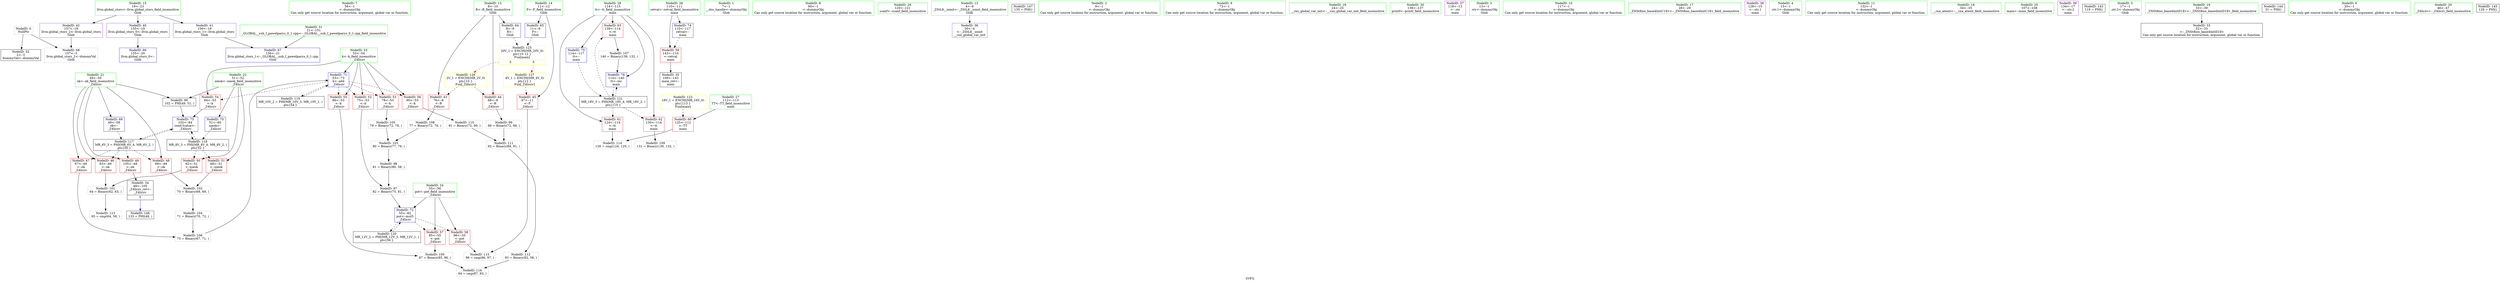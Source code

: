 digraph "SVFG" {
	label="SVFG";

	Node0x55df6611cfd0 [shape=record,color=grey,label="{NodeID: 0\nNullPtr}"];
	Node0x55df6611cfd0 -> Node0x55df66130b00[style=solid];
	Node0x55df6611cfd0 -> Node0x55df66133a10[style=solid];
	Node0x55df6612f5f0 [shape=record,color=green,label="{NodeID: 7\n58\<--1\n\<--dummyObj\nCan only get source location for instruction, argument, global var or function.}"];
	Node0x55df66131df0 [shape=record,color=grey,label="{NodeID: 97\n82 = Binary(75, 81, )\n}"];
	Node0x55df66131df0 -> Node0x55df66133d80[style=solid];
	Node0x55df6612fa50 [shape=record,color=green,label="{NodeID: 14\n11\<--12\nF\<--F_field_insensitive\nGlob }"];
	Node0x55df6612fa50 -> Node0x55df66131680[style=solid];
	Node0x55df6612fa50 -> Node0x55df66133710[style=solid];
	Node0x55df66136760 [shape=record,color=grey,label="{NodeID: 104\n71 = Binary(70, 72, )\n}"];
	Node0x55df66136760 -> Node0x55df66136a60[style=solid];
	Node0x55df66130150 [shape=record,color=green,label="{NodeID: 21\n49\<--50\nok\<--ok_field_insensitive\n_Z4liczv\n}"];
	Node0x55df66130150 -> Node0x55df66131750[style=solid];
	Node0x55df66130150 -> Node0x55df66131820[style=solid];
	Node0x55df66130150 -> Node0x55df66132910[style=solid];
	Node0x55df66130150 -> Node0x55df661329e0[style=solid];
	Node0x55df66130150 -> Node0x55df66133b10[style=solid];
	Node0x55df66130150 -> Node0x55df65fb4780[style=solid];
	Node0x55df661371e0 [shape=record,color=grey,label="{NodeID: 111\n92 = Binary(89, 91, )\n}"];
	Node0x55df661371e0 -> Node0x55df66137360[style=solid];
	Node0x55df66130730 [shape=record,color=green,label="{NodeID: 28\n114\<--115\ntt\<--tt_field_insensitive\nmain\n}"];
	Node0x55df66130730 -> Node0x55df661333a0[style=solid];
	Node0x55df66130730 -> Node0x55df66133470[style=solid];
	Node0x55df66130730 -> Node0x55df66133540[style=solid];
	Node0x55df66130730 -> Node0x55df66133ff0[style=solid];
	Node0x55df66130730 -> Node0x55df661340c0[style=solid];
	Node0x55df6613bb90 [shape=record,color=black,label="{NodeID: 118\nMR_8V_3 = PHI(MR_8V_4, MR_8V_2, )\npts\{52 \}\n}"];
	Node0x55df6613bb90 -> Node0x55df66132ab0[style=dashed];
	Node0x55df6613bb90 -> Node0x55df66132b80[style=dashed];
	Node0x55df6613bb90 -> Node0x55df66133e50[style=dashed];
	Node0x55df66130dd0 [shape=record,color=black,label="{NodeID: 35\n109\<--143\nmain_ret\<--\nmain\n}"];
	Node0x55df6613dc70 [shape=record,color=yellow,style=double,label="{NodeID: 125\n20V_1 = ENCHI(MR_20V_0)\npts\{10 12 \}\nFun[main]|{<s0>5|<s1>5}}"];
	Node0x55df6613dc70:s0 -> Node0x55df6613dd50[style=dashed,color=red];
	Node0x55df6613dc70:s1 -> Node0x55df6613de60[style=dashed,color=red];
	Node0x55df661313e0 [shape=record,color=purple,label="{NodeID: 42\n157\<--19\nllvm.global_ctors_2\<--llvm.global_ctors\nGlob }"];
	Node0x55df661313e0 -> Node0x55df66133a10[style=solid];
	Node0x55df661329e0 [shape=record,color=red,label="{NodeID: 49\n105\<--49\n\<--ok\n_Z4liczv\n}"];
	Node0x55df661329e0 -> Node0x55df66130d00[style=solid];
	Node0x55df66132f90 [shape=record,color=red,label="{NodeID: 56\n90\<--53\n\<--k\n_Z4liczv\n}"];
	Node0x55df66132f90 -> Node0x55df66137060[style=solid];
	Node0x55df66143e20 [shape=record,color=black,label="{NodeID: 146\n133 = PHI(48, )\n}"];
	Node0x55df66133540 [shape=record,color=red,label="{NodeID: 63\n139\<--114\n\<--tt\nmain\n}"];
	Node0x55df66133540 -> Node0x55df66136be0[style=solid];
	Node0x55df66133be0 [shape=record,color=blue,label="{NodeID: 70\n51\<--60\nnieok\<--\n_Z4liczv\n}"];
	Node0x55df66133be0 -> Node0x55df6613bb90[style=dashed];
	Node0x55df6612f290 [shape=record,color=green,label="{NodeID: 1\n7\<--1\n__dso_handle\<--dummyObj\nGlob }"];
	Node0x55df6612f680 [shape=record,color=green,label="{NodeID: 8\n60\<--1\n\<--dummyObj\nCan only get source location for instruction, argument, global var or function.}"];
	Node0x55df66131f70 [shape=record,color=grey,label="{NodeID: 98\n81 = Binary(80, 58, )\n}"];
	Node0x55df66131f70 -> Node0x55df66131df0[style=solid];
	Node0x55df6612fb50 [shape=record,color=green,label="{NodeID: 15\n19\<--23\nllvm.global_ctors\<--llvm.global_ctors_field_insensitive\nGlob }"];
	Node0x55df6612fb50 -> Node0x55df661311e0[style=solid];
	Node0x55df6612fb50 -> Node0x55df661312e0[style=solid];
	Node0x55df6612fb50 -> Node0x55df661313e0[style=solid];
	Node0x55df661368e0 [shape=record,color=grey,label="{NodeID: 105\n79 = Binary(72, 78, )\n}"];
	Node0x55df661368e0 -> Node0x55df661365e0[style=solid];
	Node0x55df66130220 [shape=record,color=green,label="{NodeID: 22\n51\<--52\nnieok\<--nieok_field_insensitive\n_Z4liczv\n}"];
	Node0x55df66130220 -> Node0x55df66132ab0[style=solid];
	Node0x55df66130220 -> Node0x55df66132b80[style=solid];
	Node0x55df66130220 -> Node0x55df66133be0[style=solid];
	Node0x55df66130220 -> Node0x55df65fb4780[style=solid];
	Node0x55df66137360 [shape=record,color=grey,label="{NodeID: 112\n93 = Binary(92, 58, )\n}"];
	Node0x55df66137360 -> Node0x55df66137960[style=solid];
	Node0x55df66130800 [shape=record,color=green,label="{NodeID: 29\n120\<--121\nscanf\<--scanf_field_insensitive\n}"];
	Node0x55df6613c090 [shape=record,color=black,label="{NodeID: 119\nMR_10V_2 = PHI(MR_10V_3, MR_10V_1, )\npts\{54 \}\n}"];
	Node0x55df6613c090 -> Node0x55df66133cb0[style=dashed];
	Node0x55df66130ea0 [shape=record,color=purple,label="{NodeID: 36\n30\<--4\n\<--_ZStL8__ioinit\n__cxx_global_var_init\n}"];
	Node0x55df6613dd50 [shape=record,color=yellow,style=double,label="{NodeID: 126\n2V_1 = ENCHI(MR_2V_0)\npts\{10 \}\nFun[_Z4liczv]}"];
	Node0x55df6613dd50 -> Node0x55df661314e0[style=dashed];
	Node0x55df6613dd50 -> Node0x55df661315b0[style=dashed];
	Node0x55df661314e0 [shape=record,color=red,label="{NodeID: 43\n76\<--8\n\<--R\n_Z4liczv\n}"];
	Node0x55df661314e0 -> Node0x55df66136d60[style=solid];
	Node0x55df66132ab0 [shape=record,color=red,label="{NodeID: 50\n62\<--51\n\<--nieok\n_Z4liczv\n}"];
	Node0x55df66132ab0 -> Node0x55df661362e0[style=solid];
	Node0x55df66133060 [shape=record,color=red,label="{NodeID: 57\n85\<--55\n\<--pot\n_Z4liczv\n}"];
	Node0x55df66133060 -> Node0x55df66136160[style=solid];
	Node0x55df66144010 [shape=record,color=black,label="{NodeID: 147\n135 = PHI()\n}"];
	Node0x55df66133610 [shape=record,color=blue,label="{NodeID: 64\n8\<--9\nR\<--\nGlob }"];
	Node0x55df66133610 -> Node0x55df6613dc70[style=dashed];
	Node0x55df66133cb0 [shape=record,color=blue,label="{NodeID: 71\n53\<--73\nk\<--add\n_Z4liczv\n}"];
	Node0x55df66133cb0 -> Node0x55df66132c50[style=dashed];
	Node0x55df66133cb0 -> Node0x55df66132d20[style=dashed];
	Node0x55df66133cb0 -> Node0x55df66132df0[style=dashed];
	Node0x55df66133cb0 -> Node0x55df66132ec0[style=dashed];
	Node0x55df66133cb0 -> Node0x55df66132f90[style=dashed];
	Node0x55df66133cb0 -> Node0x55df6613c090[style=dashed];
	Node0x55df6612f320 [shape=record,color=green,label="{NodeID: 2\n9\<--1\n\<--dummyObj\nCan only get source location for instruction, argument, global var or function.}"];
	Node0x55df6612f710 [shape=record,color=green,label="{NodeID: 9\n72\<--1\n\<--dummyObj\nCan only get source location for instruction, argument, global var or function.}"];
	Node0x55df66135fe0 [shape=record,color=grey,label="{NodeID: 99\n89 = Binary(72, 88, )\n}"];
	Node0x55df66135fe0 -> Node0x55df661371e0[style=solid];
	Node0x55df6612fc50 [shape=record,color=green,label="{NodeID: 16\n24\<--25\n__cxx_global_var_init\<--__cxx_global_var_init_field_insensitive\n}"];
	Node0x55df66136a60 [shape=record,color=grey,label="{NodeID: 106\n73 = Binary(67, 71, )\n}"];
	Node0x55df66136a60 -> Node0x55df66133cb0[style=solid];
	Node0x55df661302f0 [shape=record,color=green,label="{NodeID: 23\n53\<--54\nk\<--k_field_insensitive\n_Z4liczv\n}"];
	Node0x55df661302f0 -> Node0x55df66132c50[style=solid];
	Node0x55df661302f0 -> Node0x55df66132d20[style=solid];
	Node0x55df661302f0 -> Node0x55df66132df0[style=solid];
	Node0x55df661302f0 -> Node0x55df66132ec0[style=solid];
	Node0x55df661302f0 -> Node0x55df66132f90[style=solid];
	Node0x55df661302f0 -> Node0x55df66133cb0[style=solid];
	Node0x55df661374e0 [shape=record,color=grey,label="{NodeID: 113\n65 = cmp(64, 58, )\n}"];
	Node0x55df66130900 [shape=record,color=green,label="{NodeID: 30\n136\<--137\nprintf\<--printf_field_insensitive\n}"];
	Node0x55df6613c590 [shape=record,color=black,label="{NodeID: 120\nMR_12V_2 = PHI(MR_12V_3, MR_12V_1, )\npts\{56 \}\n}"];
	Node0x55df6613c590 -> Node0x55df66133d80[style=dashed];
	Node0x55df66130f70 [shape=record,color=purple,label="{NodeID: 37\n118\<--13\n\<--.str\nmain\n}"];
	Node0x55df6613de60 [shape=record,color=yellow,style=double,label="{NodeID: 127\n4V_1 = ENCHI(MR_4V_0)\npts\{12 \}\nFun[_Z4liczv]}"];
	Node0x55df6613de60 -> Node0x55df66131680[style=dashed];
	Node0x55df661315b0 [shape=record,color=red,label="{NodeID: 44\n88\<--8\n\<--R\n_Z4liczv\n}"];
	Node0x55df661315b0 -> Node0x55df66135fe0[style=solid];
	Node0x55df66132b80 [shape=record,color=red,label="{NodeID: 51\n68\<--51\n\<--nieok\n_Z4liczv\n}"];
	Node0x55df66132b80 -> Node0x55df66136460[style=solid];
	Node0x55df66133130 [shape=record,color=red,label="{NodeID: 58\n96\<--55\n\<--pot\n_Z4liczv\n}"];
	Node0x55df66133130 -> Node0x55df661377e0[style=solid];
	Node0x55df66133710 [shape=record,color=blue,label="{NodeID: 65\n11\<--9\nF\<--\nGlob }"];
	Node0x55df66133710 -> Node0x55df6613dc70[style=dashed];
	Node0x55df66133d80 [shape=record,color=blue,label="{NodeID: 72\n55\<--82\npot\<--mul5\n_Z4liczv\n}"];
	Node0x55df66133d80 -> Node0x55df66133060[style=dashed];
	Node0x55df66133d80 -> Node0x55df66133130[style=dashed];
	Node0x55df66133d80 -> Node0x55df6613c590[style=dashed];
	Node0x55df6612f3b0 [shape=record,color=green,label="{NodeID: 3\n13\<--1\n.str\<--dummyObj\nGlob }"];
	Node0x55df6612f7a0 [shape=record,color=green,label="{NodeID: 10\n117\<--1\n\<--dummyObj\nCan only get source location for instruction, argument, global var or function.}"];
	Node0x55df66136160 [shape=record,color=grey,label="{NodeID: 100\n87 = Binary(85, 86, )\n}"];
	Node0x55df66136160 -> Node0x55df66137960[style=solid];
	Node0x55df6612fd50 [shape=record,color=green,label="{NodeID: 17\n28\<--29\n_ZNSt8ios_base4InitC1Ev\<--_ZNSt8ios_base4InitC1Ev_field_insensitive\n}"];
	Node0x55df66136be0 [shape=record,color=grey,label="{NodeID: 107\n140 = Binary(139, 132, )\n}"];
	Node0x55df66136be0 -> Node0x55df661340c0[style=solid];
	Node0x55df661303c0 [shape=record,color=green,label="{NodeID: 24\n55\<--56\npot\<--pot_field_insensitive\n_Z4liczv\n}"];
	Node0x55df661303c0 -> Node0x55df66133060[style=solid];
	Node0x55df661303c0 -> Node0x55df66133130[style=solid];
	Node0x55df661303c0 -> Node0x55df66133d80[style=solid];
	Node0x55df66137660 [shape=record,color=grey,label="{NodeID: 114\n126 = cmp(124, 125, )\n}"];
	Node0x55df66130a00 [shape=record,color=green,label="{NodeID: 31\n21\<--151\n_GLOBAL__sub_I_pawelparys_0_1.cpp\<--_GLOBAL__sub_I_pawelparys_0_1.cpp_field_insensitive\n}"];
	Node0x55df66130a00 -> Node0x55df66133910[style=solid];
	Node0x55df6613ca90 [shape=record,color=black,label="{NodeID: 121\nMR_18V_3 = PHI(MR_18V_4, MR_18V_2, )\npts\{115 \}\n}"];
	Node0x55df6613ca90 -> Node0x55df661333a0[style=dashed];
	Node0x55df6613ca90 -> Node0x55df66133470[style=dashed];
	Node0x55df6613ca90 -> Node0x55df66133540[style=dashed];
	Node0x55df6613ca90 -> Node0x55df661340c0[style=dashed];
	Node0x55df66131040 [shape=record,color=purple,label="{NodeID: 38\n128\<--15\n\<--.str.1\nmain\n}"];
	Node0x55df66131680 [shape=record,color=red,label="{NodeID: 45\n97\<--11\n\<--F\n_Z4liczv\n}"];
	Node0x55df66131680 -> Node0x55df661377e0[style=solid];
	Node0x55df66132c50 [shape=record,color=red,label="{NodeID: 52\n75\<--53\n\<--k\n_Z4liczv\n}"];
	Node0x55df66132c50 -> Node0x55df66131df0[style=solid];
	Node0x55df66133200 [shape=record,color=red,label="{NodeID: 59\n143\<--110\n\<--retval\nmain\n}"];
	Node0x55df66133200 -> Node0x55df66130dd0[style=solid];
	Node0x55df66133810 [shape=record,color=blue,label="{NodeID: 66\n155\<--20\nllvm.global_ctors_0\<--\nGlob }"];
	Node0x55df66133e50 [shape=record,color=blue,label="{NodeID: 73\n102\<--84\ncond-lvalue\<--\n_Z4liczv\n}"];
	Node0x55df66133e50 -> Node0x55df6613b690[style=dashed];
	Node0x55df66133e50 -> Node0x55df6613bb90[style=dashed];
	Node0x55df6612f440 [shape=record,color=green,label="{NodeID: 4\n15\<--1\n.str.1\<--dummyObj\nGlob }"];
	Node0x55df6612f830 [shape=record,color=green,label="{NodeID: 11\n132\<--1\n\<--dummyObj\nCan only get source location for instruction, argument, global var or function.}"];
	Node0x55df661362e0 [shape=record,color=grey,label="{NodeID: 101\n64 = Binary(62, 63, )\n}"];
	Node0x55df661362e0 -> Node0x55df661374e0[style=solid];
	Node0x55df6612fe50 [shape=record,color=green,label="{NodeID: 18\n34\<--35\n__cxa_atexit\<--__cxa_atexit_field_insensitive\n}"];
	Node0x55df66136d60 [shape=record,color=grey,label="{NodeID: 108\n77 = Binary(72, 76, )\n}"];
	Node0x55df66136d60 -> Node0x55df661365e0[style=solid];
	Node0x55df66130490 [shape=record,color=green,label="{NodeID: 25\n107\<--108\nmain\<--main_field_insensitive\n}"];
	Node0x55df661377e0 [shape=record,color=grey,label="{NodeID: 115\n98 = cmp(96, 97, )\n}"];
	Node0x55df66130b00 [shape=record,color=black,label="{NodeID: 32\n2\<--3\ndummyVal\<--dummyVal\n}"];
	Node0x55df66131110 [shape=record,color=purple,label="{NodeID: 39\n134\<--17\n\<--.str.2\nmain\n}"];
	Node0x55df66131750 [shape=record,color=red,label="{NodeID: 46\n63\<--49\n\<--ok\n_Z4liczv\n}"];
	Node0x55df66131750 -> Node0x55df661362e0[style=solid];
	Node0x55df66132d20 [shape=record,color=red,label="{NodeID: 53\n78\<--53\n\<--k\n_Z4liczv\n}"];
	Node0x55df66132d20 -> Node0x55df661368e0[style=solid];
	Node0x55df66143b20 [shape=record,color=black,label="{NodeID: 143\n119 = PHI()\n}"];
	Node0x55df661332d0 [shape=record,color=red,label="{NodeID: 60\n125\<--112\n\<--TT\nmain\n}"];
	Node0x55df661332d0 -> Node0x55df66137660[style=solid];
	Node0x55df66133910 [shape=record,color=blue,label="{NodeID: 67\n156\<--21\nllvm.global_ctors_1\<--_GLOBAL__sub_I_pawelparys_0_1.cpp\nGlob }"];
	Node0x55df66133f20 [shape=record,color=blue,label="{NodeID: 74\n110\<--117\nretval\<--\nmain\n}"];
	Node0x55df66133f20 -> Node0x55df66133200[style=dashed];
	Node0x55df6612f4d0 [shape=record,color=green,label="{NodeID: 5\n17\<--1\n.str.2\<--dummyObj\nGlob }"];
	Node0x55df6612f8c0 [shape=record,color=green,label="{NodeID: 12\n4\<--6\n_ZStL8__ioinit\<--_ZStL8__ioinit_field_insensitive\nGlob }"];
	Node0x55df6612f8c0 -> Node0x55df66130ea0[style=solid];
	Node0x55df66136460 [shape=record,color=grey,label="{NodeID: 102\n70 = Binary(68, 69, )\n}"];
	Node0x55df66136460 -> Node0x55df66136760[style=solid];
	Node0x55df6612ff50 [shape=record,color=green,label="{NodeID: 19\n33\<--39\n_ZNSt8ios_base4InitD1Ev\<--_ZNSt8ios_base4InitD1Ev_field_insensitive\n}"];
	Node0x55df6612ff50 -> Node0x55df66130c00[style=solid];
	Node0x55df66136ee0 [shape=record,color=grey,label="{NodeID: 109\n131 = Binary(130, 132, )\n}"];
	Node0x55df66130590 [shape=record,color=green,label="{NodeID: 26\n110\<--111\nretval\<--retval_field_insensitive\nmain\n}"];
	Node0x55df66130590 -> Node0x55df66133200[style=solid];
	Node0x55df66130590 -> Node0x55df66133f20[style=solid];
	Node0x55df66137960 [shape=record,color=grey,label="{NodeID: 116\n94 = cmp(87, 93, )\n}"];
	Node0x55df66130c00 [shape=record,color=black,label="{NodeID: 33\n32\<--33\n\<--_ZNSt8ios_base4InitD1Ev\nCan only get source location for instruction, argument, global var or function.}"];
	Node0x55df6613dab0 [shape=record,color=yellow,style=double,label="{NodeID: 123\n16V_1 = ENCHI(MR_16V_0)\npts\{113 \}\nFun[main]}"];
	Node0x55df6613dab0 -> Node0x55df661332d0[style=dashed];
	Node0x55df661311e0 [shape=record,color=purple,label="{NodeID: 40\n155\<--19\nllvm.global_ctors_0\<--llvm.global_ctors\nGlob }"];
	Node0x55df661311e0 -> Node0x55df66133810[style=solid];
	Node0x55df66131820 [shape=record,color=red,label="{NodeID: 47\n67\<--49\n\<--ok\n_Z4liczv\n}"];
	Node0x55df66131820 -> Node0x55df66136a60[style=solid];
	Node0x55df66132df0 [shape=record,color=red,label="{NodeID: 54\n84\<--53\n\<--k\n_Z4liczv\n}"];
	Node0x55df66132df0 -> Node0x55df66133e50[style=solid];
	Node0x55df66143c20 [shape=record,color=black,label="{NodeID: 144\n31 = PHI()\n}"];
	Node0x55df661333a0 [shape=record,color=red,label="{NodeID: 61\n124\<--114\n\<--tt\nmain\n}"];
	Node0x55df661333a0 -> Node0x55df66137660[style=solid];
	Node0x55df66133a10 [shape=record,color=blue, style = dotted,label="{NodeID: 68\n157\<--3\nllvm.global_ctors_2\<--dummyVal\nGlob }"];
	Node0x55df66133ff0 [shape=record,color=blue,label="{NodeID: 75\n114\<--117\ntt\<--\nmain\n}"];
	Node0x55df66133ff0 -> Node0x55df6613ca90[style=dashed];
	Node0x55df6612f560 [shape=record,color=green,label="{NodeID: 6\n20\<--1\n\<--dummyObj\nCan only get source location for instruction, argument, global var or function.}"];
	Node0x55df65fb4780 [shape=record,color=black,label="{NodeID: 96\n102 = PHI(49, 51, )\n}"];
	Node0x55df65fb4780 -> Node0x55df66133e50[style=solid];
	Node0x55df6612f950 [shape=record,color=green,label="{NodeID: 13\n8\<--10\nR\<--R_field_insensitive\nGlob }"];
	Node0x55df6612f950 -> Node0x55df661314e0[style=solid];
	Node0x55df6612f950 -> Node0x55df661315b0[style=solid];
	Node0x55df6612f950 -> Node0x55df66133610[style=solid];
	Node0x55df661365e0 [shape=record,color=grey,label="{NodeID: 103\n80 = Binary(77, 79, )\n}"];
	Node0x55df661365e0 -> Node0x55df66131f70[style=solid];
	Node0x55df66130050 [shape=record,color=green,label="{NodeID: 20\n46\<--47\n_Z4liczv\<--_Z4liczv_field_insensitive\n}"];
	Node0x55df66137060 [shape=record,color=grey,label="{NodeID: 110\n91 = Binary(72, 90, )\n}"];
	Node0x55df66137060 -> Node0x55df661371e0[style=solid];
	Node0x55df66130660 [shape=record,color=green,label="{NodeID: 27\n112\<--113\nTT\<--TT_field_insensitive\nmain\n}"];
	Node0x55df66130660 -> Node0x55df661332d0[style=solid];
	Node0x55df6613b690 [shape=record,color=black,label="{NodeID: 117\nMR_6V_3 = PHI(MR_6V_4, MR_6V_2, )\npts\{50 \}\n}"];
	Node0x55df6613b690 -> Node0x55df66131750[style=dashed];
	Node0x55df6613b690 -> Node0x55df66131820[style=dashed];
	Node0x55df6613b690 -> Node0x55df66132910[style=dashed];
	Node0x55df6613b690 -> Node0x55df661329e0[style=dashed];
	Node0x55df6613b690 -> Node0x55df66133e50[style=dashed];
	Node0x55df66130d00 [shape=record,color=black,label="{NodeID: 34\n48\<--105\n_Z4liczv_ret\<--\n_Z4liczv\n|{<s0>5}}"];
	Node0x55df66130d00:s0 -> Node0x55df66143e20[style=solid,color=blue];
	Node0x55df661312e0 [shape=record,color=purple,label="{NodeID: 41\n156\<--19\nllvm.global_ctors_1\<--llvm.global_ctors\nGlob }"];
	Node0x55df661312e0 -> Node0x55df66133910[style=solid];
	Node0x55df66132910 [shape=record,color=red,label="{NodeID: 48\n69\<--49\n\<--ok\n_Z4liczv\n}"];
	Node0x55df66132910 -> Node0x55df66136460[style=solid];
	Node0x55df66132ec0 [shape=record,color=red,label="{NodeID: 55\n86\<--53\n\<--k\n_Z4liczv\n}"];
	Node0x55df66132ec0 -> Node0x55df66136160[style=solid];
	Node0x55df66143d20 [shape=record,color=black,label="{NodeID: 145\n129 = PHI()\n}"];
	Node0x55df66133470 [shape=record,color=red,label="{NodeID: 62\n130\<--114\n\<--tt\nmain\n}"];
	Node0x55df66133470 -> Node0x55df66136ee0[style=solid];
	Node0x55df66133b10 [shape=record,color=blue,label="{NodeID: 69\n49\<--58\nok\<--\n_Z4liczv\n}"];
	Node0x55df66133b10 -> Node0x55df6613b690[style=dashed];
	Node0x55df661340c0 [shape=record,color=blue,label="{NodeID: 76\n114\<--140\ntt\<--inc\nmain\n}"];
	Node0x55df661340c0 -> Node0x55df6613ca90[style=dashed];
}
